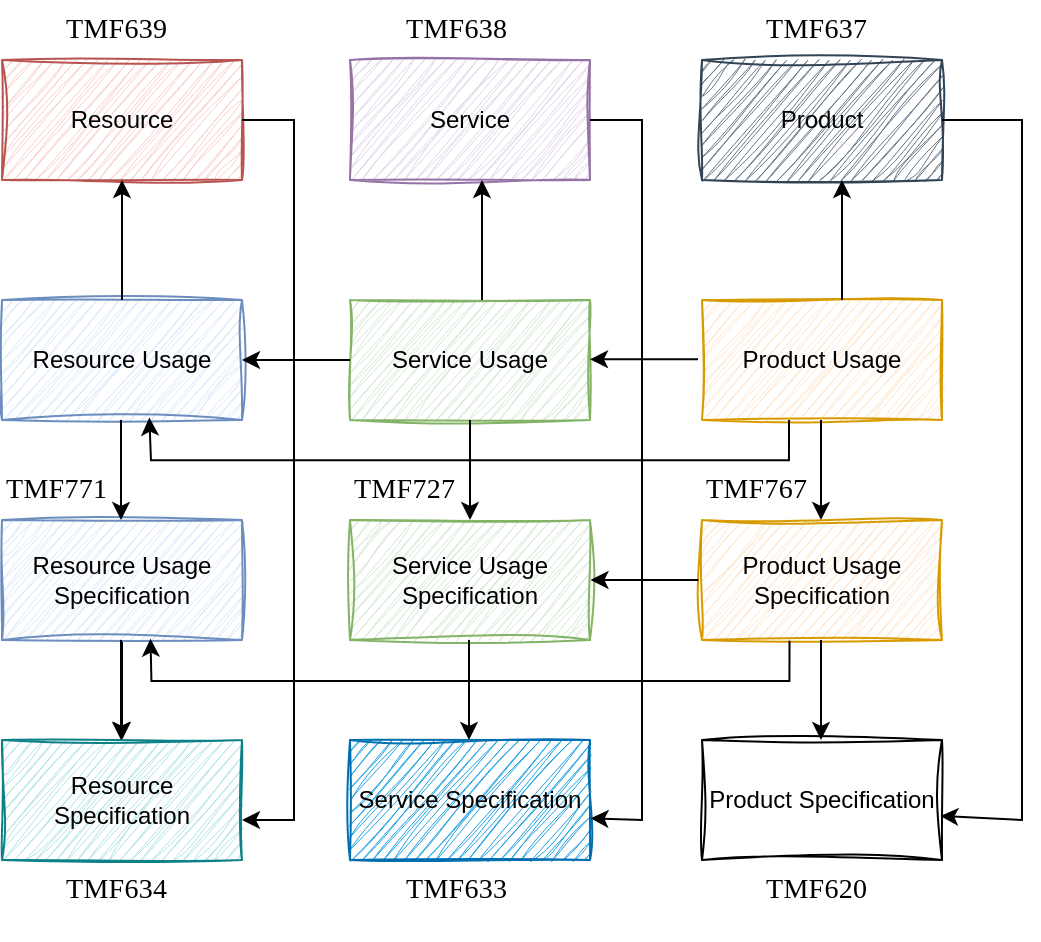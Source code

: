<mxfile version="23.1.4" type="github">
  <diagram name="Seite-1" id="2veeThv5wTnaOtCWkvnE">
    <mxGraphModel dx="875" dy="435" grid="1" gridSize="10" guides="1" tooltips="1" connect="1" arrows="1" fold="1" page="1" pageScale="1" pageWidth="827" pageHeight="1169" math="0" shadow="0">
      <root>
        <mxCell id="0" />
        <mxCell id="1" parent="0" />
        <mxCell id="H7oPiQ6GIVof3KpjxuSC-1" value="Resource Usage" style="rounded=0;whiteSpace=wrap;html=1;sketch=1;curveFitting=1;jiggle=2;fillColor=#dae8fc;strokeColor=#6c8ebf;" vertex="1" parent="1">
          <mxGeometry x="120" y="240" width="120" height="60" as="geometry" />
        </mxCell>
        <mxCell id="H7oPiQ6GIVof3KpjxuSC-20" value="" style="edgeStyle=orthogonalEdgeStyle;rounded=0;orthogonalLoop=1;jettySize=auto;html=1;" edge="1" parent="1" source="H7oPiQ6GIVof3KpjxuSC-2" target="H7oPiQ6GIVof3KpjxuSC-10">
          <mxGeometry relative="1" as="geometry" />
        </mxCell>
        <mxCell id="H7oPiQ6GIVof3KpjxuSC-2" value="Resource Usage Specification" style="rounded=0;whiteSpace=wrap;html=1;sketch=1;curveFitting=1;jiggle=2;fillColor=#dae8fc;strokeColor=#6c8ebf;" vertex="1" parent="1">
          <mxGeometry x="120" y="350" width="120" height="60" as="geometry" />
        </mxCell>
        <mxCell id="H7oPiQ6GIVof3KpjxuSC-3" value="Service Usage" style="rounded=0;whiteSpace=wrap;html=1;sketch=1;curveFitting=1;jiggle=2;fillColor=#d5e8d4;strokeColor=#82b366;" vertex="1" parent="1">
          <mxGeometry x="294" y="240" width="120" height="60" as="geometry" />
        </mxCell>
        <mxCell id="H7oPiQ6GIVof3KpjxuSC-4" value="Service Usage Specification" style="rounded=0;whiteSpace=wrap;html=1;sketch=1;curveFitting=1;jiggle=2;fillColor=#d5e8d4;strokeColor=#82b366;" vertex="1" parent="1">
          <mxGeometry x="294" y="350" width="120" height="60" as="geometry" />
        </mxCell>
        <mxCell id="H7oPiQ6GIVof3KpjxuSC-5" value="Product Usage" style="rounded=0;whiteSpace=wrap;html=1;sketch=1;curveFitting=1;jiggle=2;fillColor=#ffe6cc;strokeColor=#d79b00;" vertex="1" parent="1">
          <mxGeometry x="470" y="240" width="120" height="60" as="geometry" />
        </mxCell>
        <mxCell id="H7oPiQ6GIVof3KpjxuSC-6" value="Product&amp;nbsp;Usage Specification" style="rounded=0;whiteSpace=wrap;html=1;sketch=1;curveFitting=1;jiggle=2;fillColor=#ffe6cc;strokeColor=#d79b00;" vertex="1" parent="1">
          <mxGeometry x="470" y="350" width="120" height="60" as="geometry" />
        </mxCell>
        <mxCell id="H7oPiQ6GIVof3KpjxuSC-7" value="Resource" style="rounded=0;whiteSpace=wrap;html=1;sketch=1;curveFitting=1;jiggle=2;fillColor=#f8cecc;strokeColor=#b85450;" vertex="1" parent="1">
          <mxGeometry x="120" y="120" width="120" height="60" as="geometry" />
        </mxCell>
        <mxCell id="H7oPiQ6GIVof3KpjxuSC-8" value="Service" style="rounded=0;whiteSpace=wrap;html=1;sketch=1;curveFitting=1;jiggle=2;fillColor=#e1d5e7;strokeColor=#9673a6;" vertex="1" parent="1">
          <mxGeometry x="294" y="120" width="120" height="60" as="geometry" />
        </mxCell>
        <mxCell id="H7oPiQ6GIVof3KpjxuSC-9" value="Product" style="rounded=0;whiteSpace=wrap;html=1;sketch=1;curveFitting=1;jiggle=2;fillColor=#647687;fontColor=#000000;strokeColor=#314354;" vertex="1" parent="1">
          <mxGeometry x="470" y="120" width="120" height="60" as="geometry" />
        </mxCell>
        <mxCell id="H7oPiQ6GIVof3KpjxuSC-10" value="Resource Specification" style="rounded=0;whiteSpace=wrap;html=1;sketch=1;curveFitting=1;jiggle=2;fillColor=#b0e3e6;strokeColor=#0e8088;" vertex="1" parent="1">
          <mxGeometry x="120" y="460" width="120" height="60" as="geometry" />
        </mxCell>
        <mxCell id="H7oPiQ6GIVof3KpjxuSC-13" value="Product Specification" style="rounded=0;whiteSpace=wrap;html=1;sketch=1;curveFitting=1;jiggle=2;" vertex="1" parent="1">
          <mxGeometry x="470" y="460" width="120" height="60" as="geometry" />
        </mxCell>
        <mxCell id="H7oPiQ6GIVof3KpjxuSC-14" value="Service Specification" style="rounded=0;whiteSpace=wrap;html=1;sketch=1;curveFitting=1;jiggle=2;fillColor=#1ba1e2;strokeColor=#006EAF;fontColor=#000000;" vertex="1" parent="1">
          <mxGeometry x="294" y="460" width="120" height="60" as="geometry" />
        </mxCell>
        <mxCell id="H7oPiQ6GIVof3KpjxuSC-15" value="" style="endArrow=classic;html=1;rounded=0;exitX=0.5;exitY=1;exitDx=0;exitDy=0;entryX=0.5;entryY=0;entryDx=0;entryDy=0;" edge="1" parent="1" source="H7oPiQ6GIVof3KpjxuSC-3" target="H7oPiQ6GIVof3KpjxuSC-4">
          <mxGeometry width="50" height="50" relative="1" as="geometry">
            <mxPoint x="389" y="340" as="sourcePoint" />
            <mxPoint x="439" y="290" as="targetPoint" />
          </mxGeometry>
        </mxCell>
        <mxCell id="H7oPiQ6GIVof3KpjxuSC-16" value="" style="endArrow=classic;html=1;rounded=0;exitX=0.5;exitY=1;exitDx=0;exitDy=0;entryX=0.5;entryY=0;entryDx=0;entryDy=0;" edge="1" parent="1">
          <mxGeometry width="50" height="50" relative="1" as="geometry">
            <mxPoint x="529.5" y="300" as="sourcePoint" />
            <mxPoint x="529.5" y="350" as="targetPoint" />
          </mxGeometry>
        </mxCell>
        <mxCell id="H7oPiQ6GIVof3KpjxuSC-17" value="" style="endArrow=classic;html=1;rounded=0;exitX=0.5;exitY=1;exitDx=0;exitDy=0;entryX=0.5;entryY=0;entryDx=0;entryDy=0;" edge="1" parent="1">
          <mxGeometry width="50" height="50" relative="1" as="geometry">
            <mxPoint x="529.5" y="410" as="sourcePoint" />
            <mxPoint x="529.5" y="460" as="targetPoint" />
          </mxGeometry>
        </mxCell>
        <mxCell id="H7oPiQ6GIVof3KpjxuSC-18" value="" style="endArrow=classic;html=1;rounded=0;exitX=0.5;exitY=1;exitDx=0;exitDy=0;entryX=0.5;entryY=0;entryDx=0;entryDy=0;" edge="1" parent="1">
          <mxGeometry width="50" height="50" relative="1" as="geometry">
            <mxPoint x="353.5" y="410" as="sourcePoint" />
            <mxPoint x="353.5" y="460" as="targetPoint" />
          </mxGeometry>
        </mxCell>
        <mxCell id="H7oPiQ6GIVof3KpjxuSC-19" value="" style="endArrow=classic;html=1;rounded=0;exitX=0.5;exitY=1;exitDx=0;exitDy=0;entryX=0.5;entryY=0;entryDx=0;entryDy=0;" edge="1" parent="1">
          <mxGeometry width="50" height="50" relative="1" as="geometry">
            <mxPoint x="179.5" y="410" as="sourcePoint" />
            <mxPoint x="179.5" y="460" as="targetPoint" />
          </mxGeometry>
        </mxCell>
        <mxCell id="H7oPiQ6GIVof3KpjxuSC-22" value="" style="endArrow=classic;html=1;rounded=0;exitX=0.5;exitY=1;exitDx=0;exitDy=0;entryX=0.5;entryY=0;entryDx=0;entryDy=0;" edge="1" parent="1">
          <mxGeometry width="50" height="50" relative="1" as="geometry">
            <mxPoint x="179.5" y="300" as="sourcePoint" />
            <mxPoint x="179.5" y="350" as="targetPoint" />
          </mxGeometry>
        </mxCell>
        <mxCell id="H7oPiQ6GIVof3KpjxuSC-28" value="" style="endArrow=classic;html=1;rounded=0;exitX=1;exitY=0.5;exitDx=0;exitDy=0;entryX=0.993;entryY=0.633;entryDx=0;entryDy=0;entryPerimeter=0;" edge="1" parent="1" source="H7oPiQ6GIVof3KpjxuSC-9" target="H7oPiQ6GIVof3KpjxuSC-13">
          <mxGeometry width="50" height="50" relative="1" as="geometry">
            <mxPoint x="630.5" y="150" as="sourcePoint" />
            <mxPoint x="630" y="210" as="targetPoint" />
            <Array as="points">
              <mxPoint x="630" y="150" />
              <mxPoint x="630" y="500" />
            </Array>
          </mxGeometry>
        </mxCell>
        <mxCell id="H7oPiQ6GIVof3KpjxuSC-29" value="" style="endArrow=classic;html=1;rounded=0;entryX=1.002;entryY=0.653;entryDx=0;entryDy=0;entryPerimeter=0;exitX=1;exitY=0.5;exitDx=0;exitDy=0;" edge="1" parent="1" source="H7oPiQ6GIVof3KpjxuSC-8" target="H7oPiQ6GIVof3KpjxuSC-14">
          <mxGeometry width="50" height="50" relative="1" as="geometry">
            <mxPoint x="420" y="150" as="sourcePoint" />
            <mxPoint x="409" y="498" as="targetPoint" />
            <Array as="points">
              <mxPoint x="440" y="150" />
              <mxPoint x="440" y="500" />
            </Array>
          </mxGeometry>
        </mxCell>
        <mxCell id="H7oPiQ6GIVof3KpjxuSC-31" value="" style="endArrow=classic;html=1;rounded=0;exitX=1;exitY=0.5;exitDx=0;exitDy=0;" edge="1" parent="1">
          <mxGeometry width="50" height="50" relative="1" as="geometry">
            <mxPoint x="240" y="150" as="sourcePoint" />
            <mxPoint x="240" y="500" as="targetPoint" />
            <Array as="points">
              <mxPoint x="266" y="150" />
              <mxPoint x="266" y="500" />
            </Array>
          </mxGeometry>
        </mxCell>
        <mxCell id="H7oPiQ6GIVof3KpjxuSC-32" value="" style="endArrow=classic;html=1;rounded=0;entryX=0.5;entryY=1;entryDx=0;entryDy=0;exitX=0.5;exitY=0;exitDx=0;exitDy=0;" edge="1" parent="1" source="H7oPiQ6GIVof3KpjxuSC-1" target="H7oPiQ6GIVof3KpjxuSC-7">
          <mxGeometry width="50" height="50" relative="1" as="geometry">
            <mxPoint x="180" y="240" as="sourcePoint" />
            <mxPoint x="230" y="190" as="targetPoint" />
          </mxGeometry>
        </mxCell>
        <mxCell id="H7oPiQ6GIVof3KpjxuSC-33" value="" style="endArrow=classic;html=1;rounded=0;entryX=0.5;entryY=1;entryDx=0;entryDy=0;exitX=0.5;exitY=0;exitDx=0;exitDy=0;" edge="1" parent="1">
          <mxGeometry width="50" height="50" relative="1" as="geometry">
            <mxPoint x="360" y="240" as="sourcePoint" />
            <mxPoint x="360" y="180" as="targetPoint" />
          </mxGeometry>
        </mxCell>
        <mxCell id="H7oPiQ6GIVof3KpjxuSC-34" value="" style="endArrow=classic;html=1;rounded=0;entryX=0.5;entryY=1;entryDx=0;entryDy=0;exitX=0.5;exitY=0;exitDx=0;exitDy=0;" edge="1" parent="1">
          <mxGeometry width="50" height="50" relative="1" as="geometry">
            <mxPoint x="540" y="240" as="sourcePoint" />
            <mxPoint x="540" y="180" as="targetPoint" />
          </mxGeometry>
        </mxCell>
        <mxCell id="H7oPiQ6GIVof3KpjxuSC-36" value="&lt;span style=&quot;color: rgb(0, 0, 0); font-family: __gothamFont_add2ec, __gothamFont_Fallback_add2ec; font-size: 14px; font-style: normal; font-variant-ligatures: normal; font-variant-caps: normal; font-weight: 400; letter-spacing: 0.15px; orphans: 2; text-align: center; text-indent: 0px; text-transform: none; widows: 2; word-spacing: 0px; -webkit-text-stroke-width: 0px; background-color: rgb(255, 255, 255); text-decoration-thickness: initial; text-decoration-style: initial; text-decoration-color: initial; float: none; display: inline !important;&quot;&gt;TMF637&lt;/span&gt;" style="text;whiteSpace=wrap;html=1;" vertex="1" parent="1">
          <mxGeometry x="500" y="90" width="80" height="40" as="geometry" />
        </mxCell>
        <mxCell id="H7oPiQ6GIVof3KpjxuSC-37" value="&lt;span style=&quot;color: rgb(0, 0, 0); font-family: __gothamFont_add2ec, __gothamFont_Fallback_add2ec; font-size: 14px; font-style: normal; font-variant-ligatures: normal; font-variant-caps: normal; font-weight: 400; letter-spacing: 0.15px; orphans: 2; text-align: center; text-indent: 0px; text-transform: none; widows: 2; word-spacing: 0px; -webkit-text-stroke-width: 0px; background-color: rgb(255, 255, 255); text-decoration-thickness: initial; text-decoration-style: initial; text-decoration-color: initial; float: none; display: inline !important;&quot;&gt;TMF638&lt;/span&gt;" style="text;whiteSpace=wrap;html=1;" vertex="1" parent="1">
          <mxGeometry x="320" y="90" width="80" height="40" as="geometry" />
        </mxCell>
        <mxCell id="H7oPiQ6GIVof3KpjxuSC-40" value="&lt;span style=&quot;color: rgb(0, 0, 0); font-family: __gothamFont_add2ec, __gothamFont_Fallback_add2ec; font-size: 14px; font-style: normal; font-variant-ligatures: normal; font-variant-caps: normal; font-weight: 400; letter-spacing: 0.15px; orphans: 2; text-align: center; text-indent: 0px; text-transform: none; widows: 2; word-spacing: 0px; -webkit-text-stroke-width: 0px; background-color: rgb(255, 255, 255); text-decoration-thickness: initial; text-decoration-style: initial; text-decoration-color: initial; float: none; display: inline !important;&quot;&gt;TMF639&lt;/span&gt;" style="text;whiteSpace=wrap;html=1;" vertex="1" parent="1">
          <mxGeometry x="150" y="90" width="80" height="40" as="geometry" />
        </mxCell>
        <mxCell id="H7oPiQ6GIVof3KpjxuSC-41" value="&lt;span style=&quot;color: rgb(0, 0, 0); font-family: __gothamFont_add2ec, __gothamFont_Fallback_add2ec; font-size: 14px; font-style: normal; font-variant-ligatures: normal; font-variant-caps: normal; font-weight: 400; letter-spacing: 0.15px; orphans: 2; text-align: center; text-indent: 0px; text-transform: none; widows: 2; word-spacing: 0px; -webkit-text-stroke-width: 0px; background-color: rgb(255, 255, 255); text-decoration-thickness: initial; text-decoration-style: initial; text-decoration-color: initial; float: none; display: inline !important;&quot;&gt;TMF633&lt;/span&gt;" style="text;whiteSpace=wrap;html=1;" vertex="1" parent="1">
          <mxGeometry x="320" y="520" width="80" height="40" as="geometry" />
        </mxCell>
        <mxCell id="H7oPiQ6GIVof3KpjxuSC-42" value="&lt;span style=&quot;color: rgb(0, 0, 0); font-family: __gothamFont_add2ec, __gothamFont_Fallback_add2ec; font-size: 14px; font-style: normal; font-variant-ligatures: normal; font-variant-caps: normal; font-weight: 400; letter-spacing: 0.15px; orphans: 2; text-align: center; text-indent: 0px; text-transform: none; widows: 2; word-spacing: 0px; -webkit-text-stroke-width: 0px; background-color: rgb(255, 255, 255); text-decoration-thickness: initial; text-decoration-style: initial; text-decoration-color: initial; float: none; display: inline !important;&quot;&gt;TMF620&lt;/span&gt;" style="text;whiteSpace=wrap;html=1;" vertex="1" parent="1">
          <mxGeometry x="500" y="520" width="80" height="40" as="geometry" />
        </mxCell>
        <mxCell id="H7oPiQ6GIVof3KpjxuSC-43" value="&lt;span style=&quot;color: rgb(0, 0, 0); font-family: __gothamFont_add2ec, __gothamFont_Fallback_add2ec; font-size: 14px; font-style: normal; font-variant-ligatures: normal; font-variant-caps: normal; font-weight: 400; letter-spacing: 0.15px; orphans: 2; text-align: center; text-indent: 0px; text-transform: none; widows: 2; word-spacing: 0px; -webkit-text-stroke-width: 0px; background-color: rgb(255, 255, 255); text-decoration-thickness: initial; text-decoration-style: initial; text-decoration-color: initial; float: none; display: inline !important;&quot;&gt;TMF634&lt;/span&gt;" style="text;whiteSpace=wrap;html=1;" vertex="1" parent="1">
          <mxGeometry x="150" y="520" width="80" height="30" as="geometry" />
        </mxCell>
        <mxCell id="H7oPiQ6GIVof3KpjxuSC-44" value="&lt;span style=&quot;color: rgb(0, 0, 0); font-family: __gothamFont_add2ec, __gothamFont_Fallback_add2ec; font-size: 14px; font-style: normal; font-variant-ligatures: normal; font-variant-caps: normal; font-weight: 400; letter-spacing: 0.15px; orphans: 2; text-align: center; text-indent: 0px; text-transform: none; widows: 2; word-spacing: 0px; -webkit-text-stroke-width: 0px; background-color: rgb(255, 255, 255); text-decoration-thickness: initial; text-decoration-style: initial; text-decoration-color: initial; float: none; display: inline !important;&quot;&gt;TMF771&lt;/span&gt;" style="text;whiteSpace=wrap;html=1;" vertex="1" parent="1">
          <mxGeometry x="120" y="320" width="80" height="40" as="geometry" />
        </mxCell>
        <mxCell id="H7oPiQ6GIVof3KpjxuSC-45" value="&lt;span style=&quot;color: rgb(0, 0, 0); font-family: __gothamFont_add2ec, __gothamFont_Fallback_add2ec; font-size: 14px; font-style: normal; font-variant-ligatures: normal; font-variant-caps: normal; font-weight: 400; letter-spacing: 0.15px; orphans: 2; text-align: center; text-indent: 0px; text-transform: none; widows: 2; word-spacing: 0px; -webkit-text-stroke-width: 0px; background-color: rgb(255, 255, 255); text-decoration-thickness: initial; text-decoration-style: initial; text-decoration-color: initial; float: none; display: inline !important;&quot;&gt;TMF727&lt;/span&gt;" style="text;whiteSpace=wrap;html=1;" vertex="1" parent="1">
          <mxGeometry x="294" y="320" width="80" height="40" as="geometry" />
        </mxCell>
        <mxCell id="H7oPiQ6GIVof3KpjxuSC-46" value="&lt;span style=&quot;color: rgb(0, 0, 0); font-family: __gothamFont_add2ec, __gothamFont_Fallback_add2ec; font-size: 14px; font-style: normal; font-variant-ligatures: normal; font-variant-caps: normal; font-weight: 400; letter-spacing: 0.15px; orphans: 2; text-align: center; text-indent: 0px; text-transform: none; widows: 2; word-spacing: 0px; -webkit-text-stroke-width: 0px; background-color: rgb(255, 255, 255); text-decoration-thickness: initial; text-decoration-style: initial; text-decoration-color: initial; float: none; display: inline !important;&quot;&gt;TMF767&lt;/span&gt;" style="text;whiteSpace=wrap;html=1;" vertex="1" parent="1">
          <mxGeometry x="470" y="320" width="80" height="40" as="geometry" />
        </mxCell>
        <mxCell id="H7oPiQ6GIVof3KpjxuSC-48" value="" style="endArrow=classic;html=1;rounded=0;entryX=1;entryY=0.5;entryDx=0;entryDy=0;exitX=0;exitY=0.5;exitDx=0;exitDy=0;" edge="1" parent="1" source="H7oPiQ6GIVof3KpjxuSC-3" target="H7oPiQ6GIVof3KpjxuSC-1">
          <mxGeometry width="50" height="50" relative="1" as="geometry">
            <mxPoint x="290" y="280" as="sourcePoint" />
            <mxPoint x="340" y="230" as="targetPoint" />
          </mxGeometry>
        </mxCell>
        <mxCell id="H7oPiQ6GIVof3KpjxuSC-49" value="" style="endArrow=classic;html=1;rounded=0;entryX=1;entryY=0.5;entryDx=0;entryDy=0;exitX=0;exitY=0.5;exitDx=0;exitDy=0;" edge="1" parent="1">
          <mxGeometry width="50" height="50" relative="1" as="geometry">
            <mxPoint x="468" y="269.66" as="sourcePoint" />
            <mxPoint x="414" y="269.66" as="targetPoint" />
          </mxGeometry>
        </mxCell>
        <mxCell id="H7oPiQ6GIVof3KpjxuSC-50" value="" style="endArrow=classic;html=1;rounded=0;exitX=0.367;exitY=0.998;exitDx=0;exitDy=0;exitPerimeter=0;entryX=0.614;entryY=0.98;entryDx=0;entryDy=0;entryPerimeter=0;" edge="1" parent="1" target="H7oPiQ6GIVof3KpjxuSC-1">
          <mxGeometry width="50" height="50" relative="1" as="geometry">
            <mxPoint x="513.52" y="300" as="sourcePoint" />
            <mxPoint x="195" y="310.12" as="targetPoint" />
            <Array as="points">
              <mxPoint x="513.48" y="320.12" />
              <mxPoint x="194.48" y="320.12" />
            </Array>
          </mxGeometry>
        </mxCell>
        <mxCell id="H7oPiQ6GIVof3KpjxuSC-51" value="" style="endArrow=classic;html=1;rounded=0;entryX=1;entryY=0.5;entryDx=0;entryDy=0;exitX=0;exitY=0.5;exitDx=0;exitDy=0;" edge="1" parent="1">
          <mxGeometry width="50" height="50" relative="1" as="geometry">
            <mxPoint x="468.24" y="380" as="sourcePoint" />
            <mxPoint x="414.24" y="380" as="targetPoint" />
          </mxGeometry>
        </mxCell>
        <mxCell id="H7oPiQ6GIVof3KpjxuSC-52" value="" style="endArrow=classic;html=1;rounded=0;exitX=0.367;exitY=0.998;exitDx=0;exitDy=0;exitPerimeter=0;entryX=0.614;entryY=0.98;entryDx=0;entryDy=0;entryPerimeter=0;" edge="1" parent="1">
          <mxGeometry width="50" height="50" relative="1" as="geometry">
            <mxPoint x="513.76" y="410.34" as="sourcePoint" />
            <mxPoint x="194.24" y="409.34" as="targetPoint" />
            <Array as="points">
              <mxPoint x="513.72" y="430.46" />
              <mxPoint x="194.72" y="430.46" />
            </Array>
          </mxGeometry>
        </mxCell>
      </root>
    </mxGraphModel>
  </diagram>
</mxfile>
